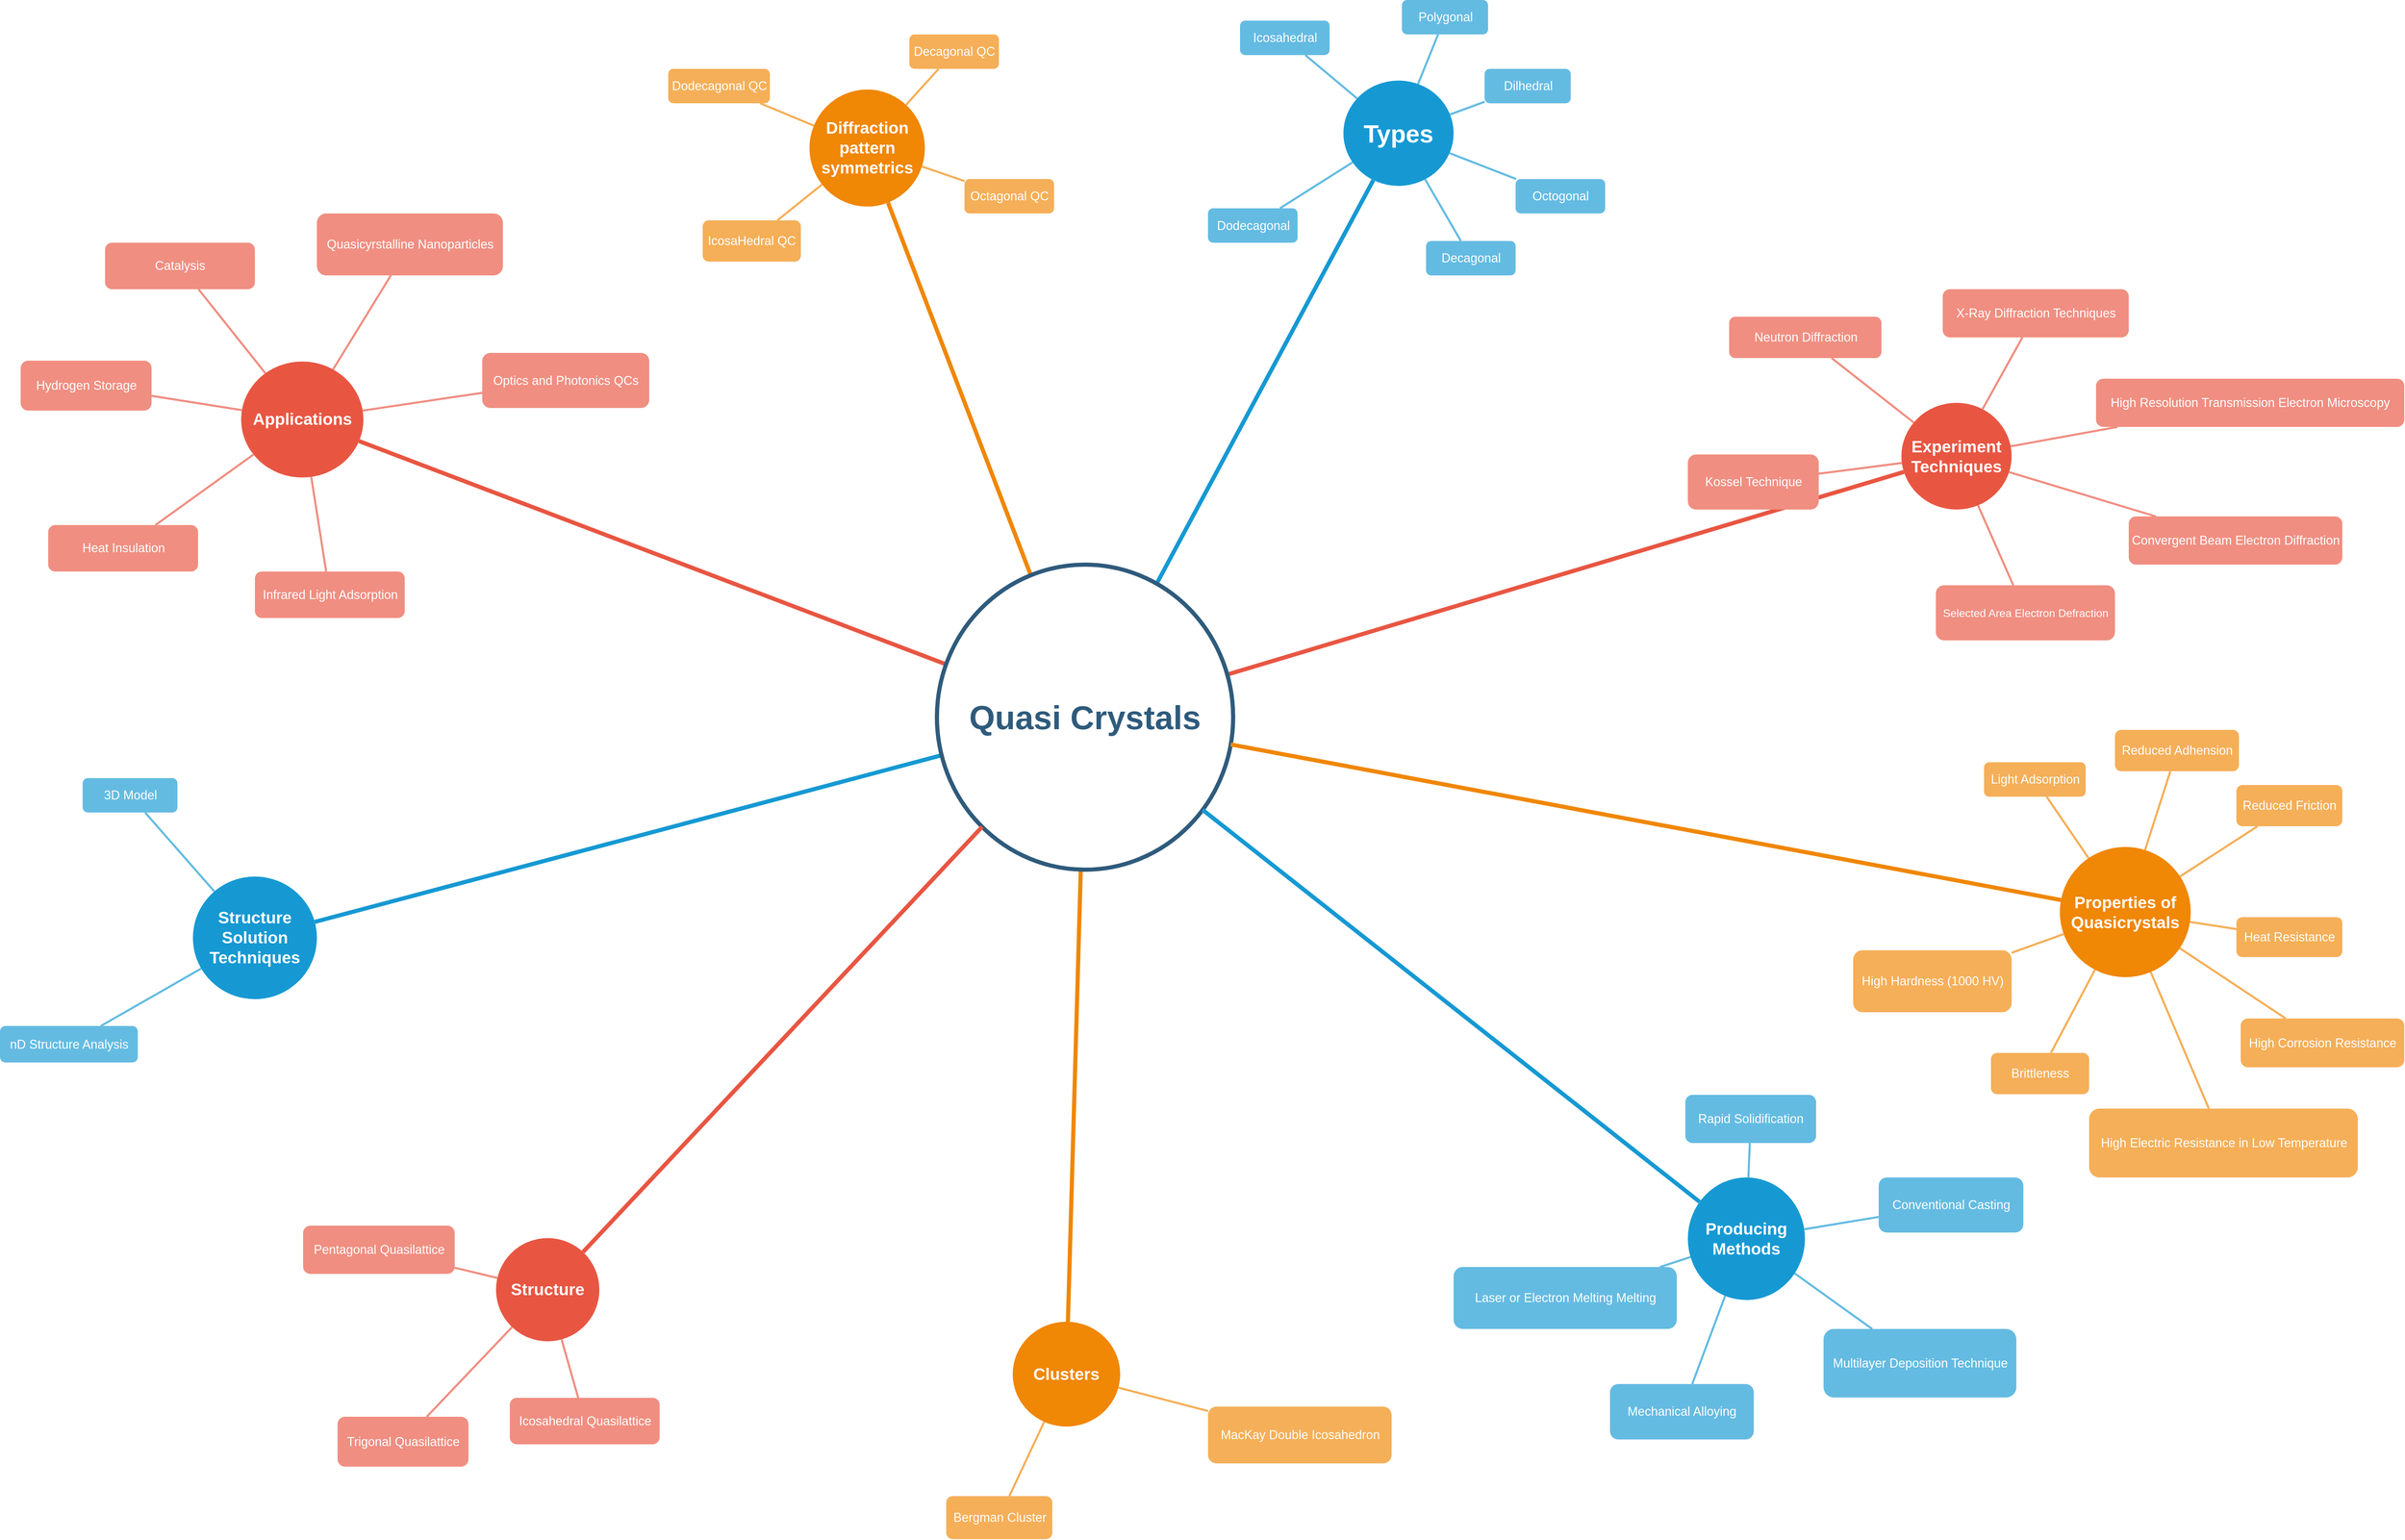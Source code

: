 <mxfile version="13.5.5" type="github">
  <diagram id="6a731a19-8d31-9384-78a2-239565b7b9f0" name="Page-1">
    <mxGraphModel dx="7134" dy="3627" grid="1" gridSize="10" guides="1" tooltips="1" connect="1" arrows="1" fold="1" page="1" pageScale="1" pageWidth="1169" pageHeight="827" background="#ffffff" math="0" shadow="0">
      <root>
        <mxCell id="0" />
        <mxCell id="1" parent="0" />
        <mxCell id="1350" value="&lt;b&gt;&lt;font style=&quot;font-size: 24px&quot;&gt;Structure Solution Techniques&lt;/font&gt;&lt;/b&gt;" style="ellipse;whiteSpace=wrap;html=1;shadow=0;fontFamily=Helvetica;fontSize=20;fontColor=#FFFFFF;align=center;strokeWidth=3;fillColor=#1699D3;strokeColor=none;" parent="1" vertex="1">
          <mxGeometry x="-250" y="993" width="180" height="178" as="geometry" />
        </mxCell>
        <mxCell id="1351" value="&lt;b&gt;&lt;font style=&quot;font-size: 24px&quot;&gt;Diffraction pattern symmetrics&lt;/font&gt;&lt;/b&gt;" style="ellipse;whiteSpace=wrap;html=1;shadow=0;fontFamily=Helvetica;fontSize=20;fontColor=#FFFFFF;align=center;strokeWidth=3;fillColor=#F08705;strokeColor=none;gradientColor=none;" parent="1" vertex="1">
          <mxGeometry x="645" y="-150" width="167.5" height="170" as="geometry" />
        </mxCell>
        <mxCell id="1352" value="&lt;b&gt;&lt;font style=&quot;font-size: 24px&quot;&gt;Experiment Techniques&lt;/font&gt;&lt;/b&gt;" style="ellipse;whiteSpace=wrap;html=1;shadow=0;fontFamily=Helvetica;fontSize=20;fontColor=#FFFFFF;align=center;strokeWidth=3;fillColor=#E85642;strokeColor=none;" parent="1" vertex="1">
          <mxGeometry x="2230" y="305" width="160" height="155" as="geometry" />
        </mxCell>
        <mxCell id="1353" value="&lt;b&gt;&lt;font style=&quot;font-size: 36px&quot;&gt;Types&lt;/font&gt;&lt;/b&gt;" style="ellipse;whiteSpace=wrap;html=1;shadow=0;fontFamily=Helvetica;fontSize=20;fontColor=#FFFFFF;align=center;strokeWidth=3;fillColor=#1699D3;strokeColor=none;" parent="1" vertex="1">
          <mxGeometry x="1420" y="-163" width="160" height="153" as="geometry" />
        </mxCell>
        <mxCell id="1355" value="&lt;font style=&quot;font-size: 24px&quot;&gt;&lt;b&gt;Clusters&lt;/b&gt;&lt;/font&gt;" style="ellipse;whiteSpace=wrap;html=1;shadow=0;fontFamily=Helvetica;fontSize=20;fontColor=#FFFFFF;align=center;strokeWidth=3;fillColor=#F08705;strokeColor=none;" parent="1" vertex="1">
          <mxGeometry x="940" y="1639.5" width="156" height="152.25" as="geometry" />
        </mxCell>
        <mxCell id="1356" value="&lt;font style=&quot;font-size: 24px&quot;&gt;&lt;b&gt;Applications&lt;/b&gt;&lt;/font&gt;" style="ellipse;whiteSpace=wrap;html=1;shadow=0;fontFamily=Helvetica;fontSize=20;fontColor=#FFFFFF;align=center;strokeWidth=3;fillColor=#E85642;strokeColor=none;" parent="1" vertex="1">
          <mxGeometry x="-180" y="245" width="177.5" height="168.5" as="geometry" />
        </mxCell>
        <mxCell id="1357" value="&lt;font style=&quot;font-size: 18px&quot;&gt;IcosaHedral QC&lt;/font&gt;" style="rounded=1;fillColor=#f5af58;strokeColor=none;strokeWidth=3;shadow=0;html=1;fontColor=#FFFFFF;" parent="1" vertex="1">
          <mxGeometry x="490" y="40" width="142.5" height="60" as="geometry" />
        </mxCell>
        <mxCell id="1358" value="&lt;font style=&quot;font-size: 18px&quot;&gt;3D Model&lt;/font&gt;" style="rounded=1;fillColor=#64BBE2;strokeColor=none;strokeWidth=3;shadow=0;html=1;fontColor=#FFFFFF;" parent="1" vertex="1">
          <mxGeometry x="-410" y="850" width="137.5" height="50" as="geometry" />
        </mxCell>
        <mxCell id="1359" style="endArrow=none;strokeWidth=6;strokeColor=#1699D3;html=1;" parent="1" source="1515" target="1350" edge="1">
          <mxGeometry relative="1" as="geometry" />
        </mxCell>
        <mxCell id="1360" style="endArrow=none;strokeWidth=6;strokeColor=#f08705;html=1;" parent="1" source="1515" target="1351" edge="1">
          <mxGeometry relative="1" as="geometry" />
        </mxCell>
        <mxCell id="1361" style="endArrow=none;strokeWidth=6;strokeColor=#E85642;html=1;" parent="1" source="1515" target="1352" edge="1">
          <mxGeometry relative="1" as="geometry" />
        </mxCell>
        <mxCell id="1362" style="endArrow=none;strokeWidth=6;strokeColor=#1699D3;html=1;" parent="1" source="1515" target="1353" edge="1">
          <mxGeometry relative="1" as="geometry" />
        </mxCell>
        <mxCell id="1365" value="" style="edgeStyle=none;endArrow=none;strokeWidth=6;strokeColor=#F08705;html=1;" parent="1" source="1515" target="1355" edge="1">
          <mxGeometry x="181" y="226.5" width="100" height="100" as="geometry">
            <mxPoint x="181" y="326.5" as="sourcePoint" />
            <mxPoint x="281" y="226.5" as="targetPoint" />
          </mxGeometry>
        </mxCell>
        <mxCell id="1366" value="" style="edgeStyle=none;endArrow=none;strokeWidth=6;strokeColor=#E85642;html=1;" parent="1" source="1515" target="1356" edge="1">
          <mxGeometry x="181" y="226.5" width="100" height="100" as="geometry">
            <mxPoint x="181" y="326.5" as="sourcePoint" />
            <mxPoint x="281" y="226.5" as="targetPoint" />
          </mxGeometry>
        </mxCell>
        <mxCell id="1367" value="&lt;font style=&quot;font-size: 18px&quot;&gt;nD Structure Analysis&lt;/font&gt;" style="rounded=1;fillColor=#64BBE2;strokeColor=none;strokeWidth=3;shadow=0;html=1;fontColor=#FFFFFF;" parent="1" vertex="1">
          <mxGeometry x="-530" y="1210" width="200" height="53" as="geometry" />
        </mxCell>
        <mxCell id="1378" value="" style="edgeStyle=none;endArrow=none;strokeWidth=3;strokeColor=#64BBE2;html=1;" parent="1" source="1350" target="1367" edge="1">
          <mxGeometry x="-950" y="840" width="100" height="100" as="geometry">
            <mxPoint x="-950" y="940" as="sourcePoint" />
            <mxPoint x="-850" y="840" as="targetPoint" />
          </mxGeometry>
        </mxCell>
        <mxCell id="1379" value="" style="edgeStyle=none;endArrow=none;strokeWidth=3;strokeColor=#64BBE2;html=1;" parent="1" source="1350" target="1358" edge="1">
          <mxGeometry x="-950" y="840" width="100" height="100" as="geometry">
            <mxPoint x="-950" y="940" as="sourcePoint" />
            <mxPoint x="-850" y="840" as="targetPoint" />
          </mxGeometry>
        </mxCell>
        <mxCell id="1391" value="&lt;font style=&quot;font-size: 18px&quot;&gt;Dodecagonal QC&lt;/font&gt;" style="rounded=1;fillColor=#f5af58;strokeColor=none;strokeWidth=3;shadow=0;html=1;fontColor=#FFFFFF;" parent="1" vertex="1">
          <mxGeometry x="440" y="-180" width="147.5" height="50" as="geometry" />
        </mxCell>
        <mxCell id="1393" value="&lt;font style=&quot;font-size: 18px&quot;&gt;Decagonal QC&lt;/font&gt;" style="rounded=1;fillColor=#f5af58;strokeColor=none;strokeWidth=3;shadow=0;html=1;fontColor=#FFFFFF;" parent="1" vertex="1">
          <mxGeometry x="790" y="-230" width="130" height="50" as="geometry" />
        </mxCell>
        <mxCell id="1397" value="&lt;font style=&quot;font-size: 18px&quot;&gt;Octagonal QC&lt;/font&gt;" style="rounded=1;fillColor=#f5af58;strokeColor=none;strokeWidth=3;shadow=0;html=1;fontColor=#FFFFFF;" parent="1" vertex="1">
          <mxGeometry x="870" y="-20" width="130" height="50" as="geometry" />
        </mxCell>
        <mxCell id="1399" value="" style="edgeStyle=none;endArrow=none;strokeWidth=3;strokeColor=#F5AF58;html=1;" parent="1" source="1351" target="1357" edge="1">
          <mxGeometry x="-422.5" y="-330" width="100" height="100" as="geometry">
            <mxPoint x="-422.5" y="-230" as="sourcePoint" />
            <mxPoint x="-322.5" y="-330" as="targetPoint" />
          </mxGeometry>
        </mxCell>
        <mxCell id="1403" value="" style="edgeStyle=none;endArrow=none;strokeWidth=3;strokeColor=#F5AF58;html=1;" parent="1" source="1351" target="1391" edge="1">
          <mxGeometry x="-422.5" y="-330" width="100" height="100" as="geometry">
            <mxPoint x="-422.5" y="-230" as="sourcePoint" />
            <mxPoint x="-322.5" y="-330" as="targetPoint" />
          </mxGeometry>
        </mxCell>
        <mxCell id="1405" value="" style="edgeStyle=none;endArrow=none;strokeWidth=3;strokeColor=#F5AF58;html=1;" parent="1" source="1351" target="1393" edge="1">
          <mxGeometry x="-422.5" y="-330" width="100" height="100" as="geometry">
            <mxPoint x="-422.5" y="-230" as="sourcePoint" />
            <mxPoint x="-322.5" y="-330" as="targetPoint" />
          </mxGeometry>
        </mxCell>
        <mxCell id="1409" value="" style="edgeStyle=none;endArrow=none;strokeWidth=3;strokeColor=#F5AF58;html=1;" parent="1" source="1351" target="1397" edge="1">
          <mxGeometry x="-422.5" y="-330" width="100" height="100" as="geometry">
            <mxPoint x="-422.5" y="-230" as="sourcePoint" />
            <mxPoint x="-322.5" y="-330" as="targetPoint" />
          </mxGeometry>
        </mxCell>
        <mxCell id="1412" value="&lt;font style=&quot;font-size: 18px&quot;&gt;High Resolution Transmission Electron Microscopy&lt;/font&gt;" style="rounded=1;fillColor=#f08e81;strokeColor=none;strokeWidth=3;shadow=0;html=1;fontColor=#FFFFFF;" parent="1" vertex="1">
          <mxGeometry x="2512.5" y="270" width="447.5" height="70" as="geometry" />
        </mxCell>
        <mxCell id="1417" value="&lt;font style=&quot;font-size: 18px&quot;&gt;Kossel Technique&lt;/font&gt;" style="rounded=1;fillColor=#f08e81;strokeColor=none;strokeWidth=3;shadow=0;html=1;fontColor=#FFFFFF;" parent="1" vertex="1">
          <mxGeometry x="1920" y="380" width="190" height="80" as="geometry" />
        </mxCell>
        <mxCell id="1418" value="&lt;font style=&quot;font-size: 18px&quot;&gt;Neutron Diffraction&lt;/font&gt;" style="rounded=1;fillColor=#f08e81;strokeColor=none;strokeWidth=3;shadow=0;html=1;fontColor=#FFFFFF;" parent="1" vertex="1">
          <mxGeometry x="1980" y="180" width="221" height="60" as="geometry" />
        </mxCell>
        <mxCell id="1419" value="&lt;font style=&quot;font-size: 18px&quot;&gt;X-Ray Diffraction Techniques&lt;/font&gt;" style="rounded=1;fillColor=#f08e81;strokeColor=none;strokeWidth=3;shadow=0;html=1;fontColor=#FFFFFF;" parent="1" vertex="1">
          <mxGeometry x="2290" y="140" width="270" height="70" as="geometry" />
        </mxCell>
        <mxCell id="1421" value="&lt;font size=&quot;3&quot;&gt;Selected Area Electron Defraction&lt;/font&gt;" style="rounded=1;fillColor=#f08e81;strokeColor=none;strokeWidth=3;shadow=0;html=1;fontColor=#FFFFFF;" parent="1" vertex="1">
          <mxGeometry x="2280" y="570" width="260" height="80" as="geometry" />
        </mxCell>
        <mxCell id="1422" value="&lt;div&gt;&lt;span style=&quot;font-size: 18px&quot;&gt;Convergent Beam Electron Diffraction&lt;/span&gt;&lt;/div&gt;" style="rounded=1;fillColor=#f08e81;strokeColor=none;strokeWidth=3;shadow=0;html=1;fontColor=#FFFFFF;align=center;" parent="1" vertex="1">
          <mxGeometry x="2560" y="470" width="310" height="70" as="geometry" />
        </mxCell>
        <mxCell id="1428" value="" style="edgeStyle=none;endArrow=none;strokeWidth=3;strokeColor=#F08E81;html=1;" parent="1" source="1352" target="1417" edge="1">
          <mxGeometry x="570" y="90" width="100" height="100" as="geometry">
            <mxPoint x="570" y="190" as="sourcePoint" />
            <mxPoint x="670" y="90" as="targetPoint" />
          </mxGeometry>
        </mxCell>
        <mxCell id="1429" value="" style="edgeStyle=none;endArrow=none;strokeWidth=3;strokeColor=#F08E81;html=1;" parent="1" source="1352" target="1418" edge="1">
          <mxGeometry x="570" y="90" width="100" height="100" as="geometry">
            <mxPoint x="570" y="190" as="sourcePoint" />
            <mxPoint x="670" y="90" as="targetPoint" />
          </mxGeometry>
        </mxCell>
        <mxCell id="1430" value="" style="edgeStyle=none;endArrow=none;strokeWidth=3;strokeColor=#F08E81;html=1;" parent="1" source="1352" target="1419" edge="1">
          <mxGeometry x="570" y="90" width="100" height="100" as="geometry">
            <mxPoint x="570" y="190" as="sourcePoint" />
            <mxPoint x="670" y="90" as="targetPoint" />
          </mxGeometry>
        </mxCell>
        <mxCell id="1431" value="" style="edgeStyle=none;endArrow=none;strokeWidth=3;strokeColor=#F08E81;html=1;" parent="1" source="1352" target="1412" edge="1">
          <mxGeometry x="570" y="90" width="100" height="100" as="geometry">
            <mxPoint x="570" y="190" as="sourcePoint" />
            <mxPoint x="670" y="90" as="targetPoint" />
          </mxGeometry>
        </mxCell>
        <mxCell id="1432" value="" style="edgeStyle=none;endArrow=none;strokeWidth=3;strokeColor=#F08E81;html=1;" parent="1" source="1352" target="1422" edge="1">
          <mxGeometry x="570" y="90" width="100" height="100" as="geometry">
            <mxPoint x="570" y="190" as="sourcePoint" />
            <mxPoint x="670" y="90" as="targetPoint" />
          </mxGeometry>
        </mxCell>
        <mxCell id="1433" value="" style="edgeStyle=none;endArrow=none;strokeWidth=3;strokeColor=#F08E81;html=1;" parent="1" source="1352" target="1421" edge="1">
          <mxGeometry x="570" y="90" width="100" height="100" as="geometry">
            <mxPoint x="570" y="190" as="sourcePoint" />
            <mxPoint x="670" y="90" as="targetPoint" />
          </mxGeometry>
        </mxCell>
        <mxCell id="1439" value="&lt;font style=&quot;font-size: 18px&quot;&gt;Polygonal&lt;/font&gt;" style="rounded=1;fillColor=#64BBE2;strokeColor=none;strokeWidth=3;shadow=0;html=1;fontColor=#FFFFFF;" parent="1" vertex="1">
          <mxGeometry x="1505" y="-280" width="125" height="50" as="geometry" />
        </mxCell>
        <mxCell id="1440" value="&lt;font style=&quot;font-size: 18px&quot;&gt;Dilhedral&lt;/font&gt;" style="rounded=1;fillColor=#64BBE2;strokeColor=none;strokeWidth=3;shadow=0;html=1;fontColor=#FFFFFF;" parent="1" vertex="1">
          <mxGeometry x="1625" y="-180" width="125" height="50" as="geometry" />
        </mxCell>
        <mxCell id="1441" value="&lt;font style=&quot;font-size: 18px&quot;&gt;Decagonal&lt;/font&gt;" style="rounded=1;fillColor=#64BBE2;strokeColor=none;strokeWidth=3;shadow=0;html=1;fontColor=#FFFFFF;" parent="1" vertex="1">
          <mxGeometry x="1540" y="70" width="130" height="50" as="geometry" />
        </mxCell>
        <mxCell id="1442" value="&lt;font style=&quot;font-size: 18px&quot;&gt;Octogonal&lt;/font&gt;" style="rounded=1;fillColor=#64BBE2;strokeColor=none;strokeWidth=3;shadow=0;html=1;fontColor=#FFFFFF;" parent="1" vertex="1">
          <mxGeometry x="1670" y="-20" width="130" height="50" as="geometry" />
        </mxCell>
        <mxCell id="1443" value="&lt;font style=&quot;font-size: 18px&quot;&gt;Dodecagonal&lt;/font&gt;" style="rounded=1;fillColor=#64BBE2;strokeColor=none;strokeWidth=3;shadow=0;html=1;fontColor=#FFFFFF;" parent="1" vertex="1">
          <mxGeometry x="1223.5" y="22.5" width="130" height="50" as="geometry" />
        </mxCell>
        <mxCell id="1444" value="&lt;font style=&quot;font-size: 18px&quot;&gt;Icosahedral&lt;/font&gt;" style="rounded=1;fillColor=#64BBE2;strokeColor=none;strokeWidth=3;shadow=0;html=1;fontColor=#FFFFFF;" parent="1" vertex="1">
          <mxGeometry x="1270" y="-250" width="130" height="50" as="geometry" />
        </mxCell>
        <mxCell id="1450" value="" style="edgeStyle=none;endArrow=none;strokeWidth=3;strokeColor=#64BBE2;html=1;" parent="1" source="1353" target="1439" edge="1">
          <mxGeometry x="-570" y="-733" width="100" height="100" as="geometry">
            <mxPoint x="-570" y="-633" as="sourcePoint" />
            <mxPoint x="-470" y="-733" as="targetPoint" />
          </mxGeometry>
        </mxCell>
        <mxCell id="1451" value="" style="edgeStyle=none;endArrow=none;strokeWidth=3;strokeColor=#64BBE2;html=1;" parent="1" source="1353" target="1440" edge="1">
          <mxGeometry x="-570" y="-733" width="100" height="100" as="geometry">
            <mxPoint x="-570" y="-633" as="sourcePoint" />
            <mxPoint x="-470" y="-733" as="targetPoint" />
          </mxGeometry>
        </mxCell>
        <mxCell id="1452" value="" style="edgeStyle=none;endArrow=none;strokeWidth=3;strokeColor=#64BBE2;html=1;" parent="1" source="1353" target="1442" edge="1">
          <mxGeometry x="-570" y="-733" width="100" height="100" as="geometry">
            <mxPoint x="-570" y="-633" as="sourcePoint" />
            <mxPoint x="-470" y="-733" as="targetPoint" />
          </mxGeometry>
        </mxCell>
        <mxCell id="1453" value="" style="edgeStyle=none;endArrow=none;strokeWidth=3;strokeColor=#64BBE2;html=1;" parent="1" source="1353" target="1441" edge="1">
          <mxGeometry x="-570" y="-733" width="100" height="100" as="geometry">
            <mxPoint x="-570" y="-633" as="sourcePoint" />
            <mxPoint x="-470" y="-733" as="targetPoint" />
          </mxGeometry>
        </mxCell>
        <mxCell id="1454" value="" style="edgeStyle=none;endArrow=none;strokeWidth=3;strokeColor=#64BBE2;html=1;" parent="1" source="1353" target="1443" edge="1">
          <mxGeometry x="-570" y="-733" width="100" height="100" as="geometry">
            <mxPoint x="-570" y="-633" as="sourcePoint" />
            <mxPoint x="-470" y="-733" as="targetPoint" />
          </mxGeometry>
        </mxCell>
        <mxCell id="1455" value="" style="edgeStyle=none;endArrow=none;strokeWidth=3;strokeColor=#64BBE2;html=1;" parent="1" source="1353" target="1444" edge="1">
          <mxGeometry x="-570" y="-733" width="100" height="100" as="geometry">
            <mxPoint x="-570" y="-633" as="sourcePoint" />
            <mxPoint x="-470" y="-733" as="targetPoint" />
          </mxGeometry>
        </mxCell>
        <mxCell id="1473" value="&lt;font style=&quot;font-size: 18px&quot;&gt;MacKay Double Icosahedron&lt;/font&gt;" style="rounded=1;fillColor=#f5af58;strokeColor=none;strokeWidth=3;shadow=0;html=1;fontColor=#FFFFFF;" parent="1" vertex="1">
          <mxGeometry x="1223.5" y="1762.75" width="266.5" height="82.5" as="geometry" />
        </mxCell>
        <mxCell id="1474" value="&lt;font style=&quot;font-size: 18px&quot;&gt;Bergman Cluster&lt;/font&gt;" style="rounded=1;fillColor=#f5af58;strokeColor=none;strokeWidth=3;shadow=0;html=1;fontColor=#FFFFFF;" parent="1" vertex="1">
          <mxGeometry x="843.5" y="1892.75" width="154" height="62.5" as="geometry" />
        </mxCell>
        <mxCell id="1485" value="" style="edgeStyle=none;endArrow=none;strokeWidth=3;strokeColor=#F5AF58;html=1;" parent="1" source="1355" target="1473" edge="1">
          <mxGeometry x="106" y="385.25" width="100" height="100" as="geometry">
            <mxPoint x="106" y="485.25" as="sourcePoint" />
            <mxPoint x="206" y="385.25" as="targetPoint" />
          </mxGeometry>
        </mxCell>
        <mxCell id="1486" value="" style="edgeStyle=none;endArrow=none;strokeWidth=3;strokeColor=#F5AF58;html=1;" parent="1" source="1355" target="1474" edge="1">
          <mxGeometry x="106" y="385.25" width="100" height="100" as="geometry">
            <mxPoint x="106" y="485.25" as="sourcePoint" />
            <mxPoint x="206" y="385.25" as="targetPoint" />
          </mxGeometry>
        </mxCell>
        <mxCell id="1490" value="&lt;font style=&quot;font-size: 18px&quot;&gt;Infrared Light Adsorption&lt;/font&gt;" style="rounded=1;fillColor=#f08e81;strokeColor=none;strokeWidth=3;shadow=0;html=1;fontColor=#FFFFFF;" parent="1" vertex="1">
          <mxGeometry x="-160" y="550" width="217.5" height="67.5" as="geometry" />
        </mxCell>
        <mxCell id="1491" value="&lt;font style=&quot;font-size: 18px&quot;&gt;Quasicyrstalline Nanoparticles&lt;/font&gt;" style="rounded=1;fillColor=#f08e81;strokeColor=none;strokeWidth=3;shadow=0;html=1;fontColor=#FFFFFF;" parent="1" vertex="1">
          <mxGeometry x="-70" y="30" width="270" height="90" as="geometry" />
        </mxCell>
        <mxCell id="1492" value="&lt;font style=&quot;font-size: 18px&quot;&gt;Hydrogen Storage&lt;/font&gt;" style="rounded=1;fillColor=#f08e81;strokeColor=none;strokeWidth=3;shadow=0;html=1;fontColor=#FFFFFF;" parent="1" vertex="1">
          <mxGeometry x="-500" y="243.75" width="190" height="72.5" as="geometry" />
        </mxCell>
        <mxCell id="1503" value="" style="edgeStyle=none;endArrow=none;strokeWidth=3;strokeColor=#F08E81;html=1;" parent="1" source="1356" target="1490" edge="1">
          <mxGeometry x="-502.5" y="-856" width="100" height="100" as="geometry">
            <mxPoint x="-502.5" y="-756" as="sourcePoint" />
            <mxPoint x="-402.5" y="-856" as="targetPoint" />
          </mxGeometry>
        </mxCell>
        <mxCell id="1504" value="" style="edgeStyle=none;endArrow=none;strokeWidth=3;strokeColor=#F08E81;html=1;" parent="1" source="1356" target="1491" edge="1">
          <mxGeometry x="-502.5" y="-856" width="100" height="100" as="geometry">
            <mxPoint x="-502.5" y="-756" as="sourcePoint" />
            <mxPoint x="-402.5" y="-856" as="targetPoint" />
          </mxGeometry>
        </mxCell>
        <mxCell id="1505" value="" style="edgeStyle=none;endArrow=none;strokeWidth=3;strokeColor=#F08E81;html=1;" parent="1" source="1356" target="1492" edge="1">
          <mxGeometry x="-502.5" y="-856" width="100" height="100" as="geometry">
            <mxPoint x="-502.5" y="-756" as="sourcePoint" />
            <mxPoint x="-402.5" y="-856" as="targetPoint" />
          </mxGeometry>
        </mxCell>
        <mxCell id="1514" style="edgeStyle=orthogonalEdgeStyle;rounded=0;html=1;exitX=0.75;exitY=0;entryX=0.75;entryY=0;startArrow=none;startFill=0;endArrow=block;endFill=1;jettySize=auto;orthogonalLoop=1;strokeColor=#12aab5;strokeWidth=6;fontSize=20;fontColor=#2F5B7C;" parent="1" edge="1">
          <mxGeometry relative="1" as="geometry">
            <mxPoint x="2150" y="355" as="sourcePoint" />
            <mxPoint x="2150" y="355" as="targetPoint" />
          </mxGeometry>
        </mxCell>
        <mxCell id="1515" value="&lt;font style=&quot;font-size: 48px&quot;&gt;Quasi Crystals&lt;/font&gt;" style="ellipse;whiteSpace=wrap;html=1;shadow=0;fontFamily=Helvetica;fontSize=30;fontColor=#2F5B7C;align=center;strokeColor=#2F5B7C;strokeWidth=6;fillColor=#FFFFFF;fontStyle=1;gradientColor=none;" parent="1" vertex="1">
          <mxGeometry x="830" y="540" width="430" height="443" as="geometry" />
        </mxCell>
        <mxCell id="hBe-gOoMLTrsc8ueAhho-1549" value="&lt;b&gt;&lt;font style=&quot;font-size: 24px&quot;&gt;Producing Methods&lt;/font&gt;&lt;/b&gt;" style="ellipse;whiteSpace=wrap;html=1;shadow=0;fontFamily=Helvetica;fontSize=20;fontColor=#FFFFFF;align=center;strokeWidth=3;fillColor=#1699D3;strokeColor=none;" vertex="1" parent="1">
          <mxGeometry x="1920" y="1430" width="170" height="178" as="geometry" />
        </mxCell>
        <mxCell id="hBe-gOoMLTrsc8ueAhho-1550" value="&lt;font style=&quot;font-size: 18px&quot;&gt;Conventional Casting&lt;/font&gt;" style="rounded=1;fillColor=#64BBE2;strokeColor=none;strokeWidth=3;shadow=0;html=1;fontColor=#FFFFFF;" vertex="1" parent="1">
          <mxGeometry x="2197" y="1430" width="210" height="80" as="geometry" />
        </mxCell>
        <mxCell id="hBe-gOoMLTrsc8ueAhho-1551" style="endArrow=none;strokeWidth=6;strokeColor=#1699D3;html=1;" edge="1" parent="1" target="hBe-gOoMLTrsc8ueAhho-1549" source="1515">
          <mxGeometry relative="1" as="geometry">
            <mxPoint x="1300.002" y="940.549" as="sourcePoint" />
          </mxGeometry>
        </mxCell>
        <mxCell id="hBe-gOoMLTrsc8ueAhho-1552" value="&lt;span style=&quot;font-size: 18px&quot;&gt;Multilayer Deposition Technique&lt;/span&gt;" style="rounded=1;fillColor=#64BBE2;strokeColor=none;strokeWidth=3;shadow=0;html=1;fontColor=#FFFFFF;" vertex="1" parent="1">
          <mxGeometry x="2117" y="1650" width="279.83" height="99.5" as="geometry" />
        </mxCell>
        <mxCell id="hBe-gOoMLTrsc8ueAhho-1553" value="" style="edgeStyle=none;endArrow=none;strokeWidth=3;strokeColor=#64BBE2;html=1;" edge="1" parent="1" source="hBe-gOoMLTrsc8ueAhho-1549" target="hBe-gOoMLTrsc8ueAhho-1552">
          <mxGeometry x="-533.83" y="795" width="100" height="100" as="geometry">
            <mxPoint x="-533.83" y="895" as="sourcePoint" />
            <mxPoint x="-433.83" y="795" as="targetPoint" />
          </mxGeometry>
        </mxCell>
        <mxCell id="hBe-gOoMLTrsc8ueAhho-1554" value="" style="edgeStyle=none;endArrow=none;strokeWidth=3;strokeColor=#64BBE2;html=1;" edge="1" parent="1" source="hBe-gOoMLTrsc8ueAhho-1549" target="hBe-gOoMLTrsc8ueAhho-1550">
          <mxGeometry x="-533.83" y="795" width="100" height="100" as="geometry">
            <mxPoint x="-533.83" y="895" as="sourcePoint" />
            <mxPoint x="-433.83" y="795" as="targetPoint" />
          </mxGeometry>
        </mxCell>
        <mxCell id="hBe-gOoMLTrsc8ueAhho-1555" value="&lt;font style=&quot;font-size: 18px&quot;&gt;Rapid Solidification&lt;/font&gt;" style="rounded=1;fillColor=#64BBE2;strokeColor=none;strokeWidth=3;shadow=0;html=1;fontColor=#FFFFFF;" vertex="1" parent="1">
          <mxGeometry x="1916.34" y="1310" width="189.83" height="70" as="geometry" />
        </mxCell>
        <mxCell id="hBe-gOoMLTrsc8ueAhho-1556" value="" style="edgeStyle=none;endArrow=none;strokeWidth=3;strokeColor=#64BBE2;html=1;" edge="1" parent="1" target="hBe-gOoMLTrsc8ueAhho-1555" source="hBe-gOoMLTrsc8ueAhho-1549">
          <mxGeometry x="-726.33" y="643" width="100" height="100" as="geometry">
            <mxPoint x="1896.17" y="1477" as="sourcePoint" />
            <mxPoint x="-626.33" y="643" as="targetPoint" />
          </mxGeometry>
        </mxCell>
        <mxCell id="hBe-gOoMLTrsc8ueAhho-1557" value="&lt;font style=&quot;font-size: 18px&quot;&gt;Laser or Electron Melting Melting&lt;/font&gt;" style="rounded=1;fillColor=#64BBE2;strokeColor=none;strokeWidth=3;shadow=0;html=1;fontColor=#FFFFFF;" vertex="1" parent="1">
          <mxGeometry x="1580" y="1560" width="324" height="90" as="geometry" />
        </mxCell>
        <mxCell id="hBe-gOoMLTrsc8ueAhho-1558" value="" style="edgeStyle=none;endArrow=none;strokeWidth=3;strokeColor=#64BBE2;html=1;" edge="1" parent="1" target="hBe-gOoMLTrsc8ueAhho-1557" source="hBe-gOoMLTrsc8ueAhho-1549">
          <mxGeometry x="-1042.21" y="831.29" width="100" height="100" as="geometry">
            <mxPoint x="1526.171" y="1595.004" as="sourcePoint" />
            <mxPoint x="1864.499" y="1605.0" as="targetPoint" />
          </mxGeometry>
        </mxCell>
        <mxCell id="hBe-gOoMLTrsc8ueAhho-1565" value="&lt;font style=&quot;font-size: 18px&quot;&gt;Mechanical Alloying&lt;/font&gt;" style="rounded=1;fillColor=#64BBE2;strokeColor=none;strokeWidth=3;shadow=0;html=1;fontColor=#FFFFFF;" vertex="1" parent="1">
          <mxGeometry x="1807" y="1730" width="208.75" height="80.5" as="geometry" />
        </mxCell>
        <mxCell id="hBe-gOoMLTrsc8ueAhho-1566" value="" style="edgeStyle=none;endArrow=none;strokeWidth=3;strokeColor=#64BBE2;html=1;" edge="1" parent="1" target="hBe-gOoMLTrsc8ueAhho-1565" source="hBe-gOoMLTrsc8ueAhho-1549">
          <mxGeometry x="-967.46" y="903.2" width="100" height="100" as="geometry">
            <mxPoint x="2027.0" y="1650.001" as="sourcePoint" />
            <mxPoint x="1939.249" y="1676.91" as="targetPoint" />
          </mxGeometry>
        </mxCell>
        <mxCell id="hBe-gOoMLTrsc8ueAhho-1567" value="&lt;font style=&quot;font-size: 24px&quot;&gt;&lt;b&gt;Structure&lt;/b&gt;&lt;/font&gt;" style="ellipse;whiteSpace=wrap;html=1;shadow=0;fontFamily=Helvetica;fontSize=20;fontColor=#FFFFFF;align=center;strokeWidth=3;fillColor=#E85642;strokeColor=none;" vertex="1" parent="1">
          <mxGeometry x="190" y="1518" width="150" height="150" as="geometry" />
        </mxCell>
        <mxCell id="hBe-gOoMLTrsc8ueAhho-1568" value="" style="edgeStyle=none;endArrow=none;strokeWidth=6;strokeColor=#E85642;html=1;" edge="1" parent="1" target="hBe-gOoMLTrsc8ueAhho-1567" source="1515">
          <mxGeometry x="241" y="703.79" width="100" height="100" as="geometry">
            <mxPoint x="973.758" y="1410.001" as="sourcePoint" />
            <mxPoint x="341" y="703.79" as="targetPoint" />
          </mxGeometry>
        </mxCell>
        <mxCell id="hBe-gOoMLTrsc8ueAhho-1569" value="&lt;font style=&quot;font-size: 18px&quot;&gt;Icosahedral Quasilattice&lt;/font&gt;" style="rounded=1;fillColor=#f08e81;strokeColor=none;strokeWidth=3;shadow=0;html=1;fontColor=#FFFFFF;" vertex="1" parent="1">
          <mxGeometry x="210" y="1750" width="217.5" height="67.5" as="geometry" />
        </mxCell>
        <mxCell id="hBe-gOoMLTrsc8ueAhho-1570" value="&lt;font style=&quot;font-size: 18px&quot;&gt;Pentagonal Quasilattice&lt;/font&gt;" style="rounded=1;fillColor=#f08e81;strokeColor=none;strokeWidth=3;shadow=0;html=1;fontColor=#FFFFFF;" vertex="1" parent="1">
          <mxGeometry x="-90" y="1500" width="220" height="70" as="geometry" />
        </mxCell>
        <mxCell id="hBe-gOoMLTrsc8ueAhho-1571" value="&lt;font style=&quot;font-size: 18px&quot;&gt;Trigonal Quasilattice&lt;/font&gt;" style="rounded=1;fillColor=#f08e81;strokeColor=none;strokeWidth=3;shadow=0;html=1;fontColor=#FFFFFF;" vertex="1" parent="1">
          <mxGeometry x="-40" y="1777.5" width="190" height="72.5" as="geometry" />
        </mxCell>
        <mxCell id="hBe-gOoMLTrsc8ueAhho-1572" value="" style="edgeStyle=none;endArrow=none;strokeWidth=3;strokeColor=#F08E81;html=1;" edge="1" parent="1" source="hBe-gOoMLTrsc8ueAhho-1567" target="hBe-gOoMLTrsc8ueAhho-1569">
          <mxGeometry x="-212.5" y="405" width="100" height="100" as="geometry">
            <mxPoint x="-212.5" y="505" as="sourcePoint" />
            <mxPoint x="-112.5" y="405" as="targetPoint" />
          </mxGeometry>
        </mxCell>
        <mxCell id="hBe-gOoMLTrsc8ueAhho-1573" value="" style="edgeStyle=none;endArrow=none;strokeWidth=3;strokeColor=#F08E81;html=1;" edge="1" parent="1" source="hBe-gOoMLTrsc8ueAhho-1567" target="hBe-gOoMLTrsc8ueAhho-1570">
          <mxGeometry x="-212.5" y="405" width="100" height="100" as="geometry">
            <mxPoint x="-212.5" y="505" as="sourcePoint" />
            <mxPoint x="-112.5" y="405" as="targetPoint" />
          </mxGeometry>
        </mxCell>
        <mxCell id="hBe-gOoMLTrsc8ueAhho-1574" value="" style="edgeStyle=none;endArrow=none;strokeWidth=3;strokeColor=#F08E81;html=1;" edge="1" parent="1" source="hBe-gOoMLTrsc8ueAhho-1567" target="hBe-gOoMLTrsc8ueAhho-1571">
          <mxGeometry x="-212.5" y="405" width="100" height="100" as="geometry">
            <mxPoint x="-212.5" y="505" as="sourcePoint" />
            <mxPoint x="-112.5" y="405" as="targetPoint" />
          </mxGeometry>
        </mxCell>
        <mxCell id="hBe-gOoMLTrsc8ueAhho-1575" value="&lt;font style=&quot;font-size: 18px&quot;&gt;Heat Insulation&lt;/font&gt;" style="rounded=1;fillColor=#f08e81;strokeColor=none;strokeWidth=3;shadow=0;html=1;fontColor=#FFFFFF;" vertex="1" parent="1">
          <mxGeometry x="-460" y="482.5" width="217.5" height="67.5" as="geometry" />
        </mxCell>
        <mxCell id="hBe-gOoMLTrsc8ueAhho-1576" value="" style="edgeStyle=none;endArrow=none;strokeWidth=3;strokeColor=#F08E81;html=1;" edge="1" parent="1" target="hBe-gOoMLTrsc8ueAhho-1575" source="1356">
          <mxGeometry x="-808.89" y="-906.05" width="100" height="100" as="geometry">
            <mxPoint x="-193.61" y="339.999" as="sourcePoint" />
            <mxPoint x="-708.89" y="-906.05" as="targetPoint" />
          </mxGeometry>
        </mxCell>
        <mxCell id="hBe-gOoMLTrsc8ueAhho-1577" value="&lt;font style=&quot;font-size: 18px&quot;&gt;Catalysis&lt;/font&gt;" style="rounded=1;fillColor=#f08e81;strokeColor=none;strokeWidth=3;shadow=0;html=1;fontColor=#FFFFFF;" vertex="1" parent="1">
          <mxGeometry x="-377.5" y="72.5" width="217.5" height="67.5" as="geometry" />
        </mxCell>
        <mxCell id="hBe-gOoMLTrsc8ueAhho-1578" value="" style="edgeStyle=none;endArrow=none;strokeWidth=3;strokeColor=#F08E81;html=1;" edge="1" parent="1" target="hBe-gOoMLTrsc8ueAhho-1577" source="1356">
          <mxGeometry x="-710" y="-1333.5" width="100" height="100" as="geometry">
            <mxPoint x="-275.688" y="-79.05" as="sourcePoint" />
            <mxPoint x="-610" y="-1333.5" as="targetPoint" />
          </mxGeometry>
        </mxCell>
        <mxCell id="hBe-gOoMLTrsc8ueAhho-1579" value="&lt;font style=&quot;font-size: 18px&quot;&gt;Optics and Photonics QCs&lt;/font&gt;" style="rounded=1;fillColor=#f08e81;strokeColor=none;strokeWidth=3;shadow=0;html=1;fontColor=#FFFFFF;" vertex="1" parent="1">
          <mxGeometry x="170" y="232.5" width="242.41" height="80" as="geometry" />
        </mxCell>
        <mxCell id="hBe-gOoMLTrsc8ueAhho-1580" value="" style="edgeStyle=none;endArrow=none;strokeWidth=3;strokeColor=#F08E81;html=1;" edge="1" parent="1" target="hBe-gOoMLTrsc8ueAhho-1579" source="1356">
          <mxGeometry x="-144.91" y="-1176" width="100" height="100" as="geometry">
            <mxPoint x="84.912" y="277.372" as="sourcePoint" />
            <mxPoint x="-44.91" y="-1176" as="targetPoint" />
          </mxGeometry>
        </mxCell>
        <mxCell id="hBe-gOoMLTrsc8ueAhho-1581" value="&lt;b&gt;&lt;font style=&quot;font-size: 24px&quot;&gt;Properties of Quasicrystals&lt;/font&gt;&lt;/b&gt;" style="ellipse;whiteSpace=wrap;html=1;shadow=0;fontFamily=Helvetica;fontSize=20;fontColor=#FFFFFF;align=center;strokeWidth=3;fillColor=#F08705;strokeColor=none;gradientColor=none;" vertex="1" parent="1">
          <mxGeometry x="2460" y="950" width="190" height="189.1" as="geometry" />
        </mxCell>
        <mxCell id="hBe-gOoMLTrsc8ueAhho-1582" value="&lt;font style=&quot;font-size: 18px&quot;&gt;High Hardness (1000 HV)&lt;/font&gt;" style="rounded=1;fillColor=#f5af58;strokeColor=none;strokeWidth=3;shadow=0;html=1;fontColor=#FFFFFF;" vertex="1" parent="1">
          <mxGeometry x="2160" y="1100" width="230" height="90" as="geometry" />
        </mxCell>
        <mxCell id="hBe-gOoMLTrsc8ueAhho-1583" style="endArrow=none;strokeWidth=6;strokeColor=#f08705;html=1;" edge="1" parent="1" target="hBe-gOoMLTrsc8ueAhho-1581" source="1515">
          <mxGeometry relative="1" as="geometry">
            <mxPoint x="2695.16" y="1608.002" as="sourcePoint" />
          </mxGeometry>
        </mxCell>
        <mxCell id="hBe-gOoMLTrsc8ueAhho-1584" value="&lt;font style=&quot;font-size: 18px&quot;&gt;Light Adsorption&lt;/font&gt;" style="rounded=1;fillColor=#f5af58;strokeColor=none;strokeWidth=3;shadow=0;html=1;fontColor=#FFFFFF;" vertex="1" parent="1">
          <mxGeometry x="2350" y="827.0" width="147.5" height="50" as="geometry" />
        </mxCell>
        <mxCell id="hBe-gOoMLTrsc8ueAhho-1585" value="&lt;font style=&quot;font-size: 18px&quot;&gt;Reduced Friction&lt;/font&gt;" style="rounded=1;fillColor=#f5af58;strokeColor=none;strokeWidth=3;shadow=0;html=1;fontColor=#FFFFFF;" vertex="1" parent="1">
          <mxGeometry x="2716.25" y="860" width="153.75" height="60" as="geometry" />
        </mxCell>
        <mxCell id="hBe-gOoMLTrsc8ueAhho-1586" value="&lt;font style=&quot;font-size: 18px&quot;&gt;High Corrosion Resistance&lt;/font&gt;" style="rounded=1;fillColor=#f5af58;strokeColor=none;strokeWidth=3;shadow=0;html=1;fontColor=#FFFFFF;" vertex="1" parent="1">
          <mxGeometry x="2722.5" y="1199.1" width="237.5" height="70.9" as="geometry" />
        </mxCell>
        <mxCell id="hBe-gOoMLTrsc8ueAhho-1587" value="" style="edgeStyle=none;endArrow=none;strokeWidth=3;strokeColor=#F5AF58;html=1;" edge="1" parent="1" source="hBe-gOoMLTrsc8ueAhho-1581" target="hBe-gOoMLTrsc8ueAhho-1582">
          <mxGeometry x="1397.5" y="750.0" width="100" height="100" as="geometry">
            <mxPoint x="1397.5" y="850.0" as="sourcePoint" />
            <mxPoint x="1497.5" y="750.0" as="targetPoint" />
          </mxGeometry>
        </mxCell>
        <mxCell id="hBe-gOoMLTrsc8ueAhho-1588" value="" style="edgeStyle=none;endArrow=none;strokeWidth=3;strokeColor=#F5AF58;html=1;" edge="1" parent="1" source="hBe-gOoMLTrsc8ueAhho-1581" target="hBe-gOoMLTrsc8ueAhho-1584">
          <mxGeometry x="1397.5" y="750.0" width="100" height="100" as="geometry">
            <mxPoint x="1397.5" y="850.0" as="sourcePoint" />
            <mxPoint x="1497.5" y="750.0" as="targetPoint" />
          </mxGeometry>
        </mxCell>
        <mxCell id="hBe-gOoMLTrsc8ueAhho-1589" value="" style="edgeStyle=none;endArrow=none;strokeWidth=3;strokeColor=#F5AF58;html=1;" edge="1" parent="1" source="hBe-gOoMLTrsc8ueAhho-1581" target="hBe-gOoMLTrsc8ueAhho-1585">
          <mxGeometry x="1397.5" y="750.0" width="100" height="100" as="geometry">
            <mxPoint x="1397.5" y="850.0" as="sourcePoint" />
            <mxPoint x="1497.5" y="750.0" as="targetPoint" />
          </mxGeometry>
        </mxCell>
        <mxCell id="hBe-gOoMLTrsc8ueAhho-1590" value="" style="edgeStyle=none;endArrow=none;strokeWidth=3;strokeColor=#F5AF58;html=1;" edge="1" parent="1" source="hBe-gOoMLTrsc8ueAhho-1581" target="hBe-gOoMLTrsc8ueAhho-1586">
          <mxGeometry x="1397.5" y="750.0" width="100" height="100" as="geometry">
            <mxPoint x="1397.5" y="850.0" as="sourcePoint" />
            <mxPoint x="1497.5" y="750.0" as="targetPoint" />
          </mxGeometry>
        </mxCell>
        <mxCell id="hBe-gOoMLTrsc8ueAhho-1591" value="&lt;font style=&quot;font-size: 18px&quot;&gt;Brittleness&lt;/font&gt;" style="rounded=1;fillColor=#f5af58;strokeColor=none;strokeWidth=3;shadow=0;html=1;fontColor=#FFFFFF;" vertex="1" parent="1">
          <mxGeometry x="2360" y="1249.1" width="142.5" height="60" as="geometry" />
        </mxCell>
        <mxCell id="hBe-gOoMLTrsc8ueAhho-1592" value="" style="edgeStyle=none;endArrow=none;strokeWidth=3;strokeColor=#F5AF58;html=1;" edge="1" parent="1" target="hBe-gOoMLTrsc8ueAhho-1591" source="hBe-gOoMLTrsc8ueAhho-1581">
          <mxGeometry x="1457.65" y="847.6" width="100" height="100" as="geometry">
            <mxPoint x="2540.004" y="1199.996" as="sourcePoint" />
            <mxPoint x="1557.65" y="847.6" as="targetPoint" />
          </mxGeometry>
        </mxCell>
        <mxCell id="hBe-gOoMLTrsc8ueAhho-1593" value="&lt;font style=&quot;font-size: 18px&quot;&gt;Heat Resistance&lt;/font&gt;" style="rounded=1;fillColor=#f5af58;strokeColor=none;strokeWidth=3;shadow=0;html=1;fontColor=#FFFFFF;" vertex="1" parent="1">
          <mxGeometry x="2716.25" y="1052" width="153.75" height="58" as="geometry" />
        </mxCell>
        <mxCell id="hBe-gOoMLTrsc8ueAhho-1594" value="" style="edgeStyle=none;endArrow=none;strokeWidth=3;strokeColor=#F5AF58;html=1;" edge="1" parent="1" target="hBe-gOoMLTrsc8ueAhho-1593" source="hBe-gOoMLTrsc8ueAhho-1581">
          <mxGeometry x="1827.5" y="630.6" width="100" height="100" as="geometry">
            <mxPoint x="2909.854" y="982.996" as="sourcePoint" />
            <mxPoint x="1927.5" y="630.6" as="targetPoint" />
          </mxGeometry>
        </mxCell>
        <mxCell id="hBe-gOoMLTrsc8ueAhho-1595" value="&lt;font style=&quot;font-size: 18px&quot;&gt;Reduced Adhension&lt;/font&gt;" style="rounded=1;fillColor=#f5af58;strokeColor=none;strokeWidth=3;shadow=0;html=1;fontColor=#FFFFFF;" vertex="1" parent="1">
          <mxGeometry x="2540" y="780" width="180" height="60" as="geometry" />
        </mxCell>
        <mxCell id="hBe-gOoMLTrsc8ueAhho-1596" value="" style="edgeStyle=none;endArrow=none;strokeWidth=3;strokeColor=#F5AF58;html=1;" edge="1" parent="1" target="hBe-gOoMLTrsc8ueAhho-1595" source="hBe-gOoMLTrsc8ueAhho-1581">
          <mxGeometry x="1647.5" y="419.0" width="100" height="100" as="geometry">
            <mxPoint x="2729.854" y="771.396" as="sourcePoint" />
            <mxPoint x="1747.5" y="419.0" as="targetPoint" />
          </mxGeometry>
        </mxCell>
        <mxCell id="hBe-gOoMLTrsc8ueAhho-1597" value="&lt;font style=&quot;font-size: 18px&quot;&gt;High Electric Resistance in Low Temperature&lt;/font&gt;" style="rounded=1;fillColor=#f5af58;strokeColor=none;strokeWidth=3;shadow=0;html=1;fontColor=#FFFFFF;" vertex="1" parent="1">
          <mxGeometry x="2502.5" y="1330" width="390" height="100" as="geometry" />
        </mxCell>
        <mxCell id="hBe-gOoMLTrsc8ueAhho-1598" value="" style="edgeStyle=none;endArrow=none;strokeWidth=3;strokeColor=#F5AF58;html=1;" edge="1" parent="1" target="hBe-gOoMLTrsc8ueAhho-1597" source="hBe-gOoMLTrsc8ueAhho-1581">
          <mxGeometry x="1657.5" y="837.6" width="100" height="100" as="geometry">
            <mxPoint x="2600" y="1150" as="sourcePoint" />
            <mxPoint x="1757.5" y="837.6" as="targetPoint" />
          </mxGeometry>
        </mxCell>
      </root>
    </mxGraphModel>
  </diagram>
</mxfile>
